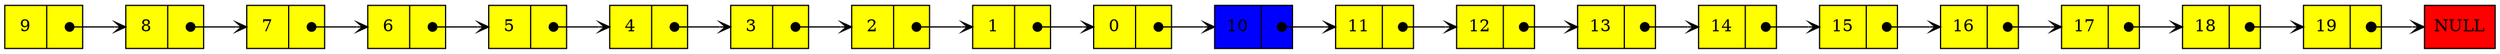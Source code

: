 digraph foo {
rankdir=LR;
node [shape=record, style=filled, fillcolor=yellow];
a0 [label="{ <data> 9 | <ref>  }", width=0.9];
a1 [label="{ <data> 8 | <ref>  }", width=0.9];
a2 [label="{ <data> 7 | <ref>  }", width=0.9];
a3 [label="{ <data> 6 | <ref>  }", width=0.9];
a4 [label="{ <data> 5 | <ref>  }", width=0.9];
a5 [label="{ <data> 4 | <ref>  }", width=0.9];
a6 [label="{ <data> 3 | <ref>  }", width=0.9];
a7 [label="{ <data> 2 | <ref>  }", width=0.9];
a8 [label="{ <data> 1 | <ref>  }", width=0.9];
a9 [label="{ <data> 0 | <ref>  }", width=0.9];
a10 [label="{ <data> 10 | <ref>  }", width=0.9, fillcolor=blue];
a11 [label="{ <data> 11 | <ref>  }", width=0.9];
a12 [label="{ <data> 12 | <ref>  }", width=0.9];
a13 [label="{ <data> 13 | <ref>  }", width=0.9];
a14 [label="{ <data> 14 | <ref>  }", width=0.9];
a15 [label="{ <data> 15 | <ref>  }", width=0.9];
a16 [label="{ <data> 16 | <ref>  }", width=0.9];
a17 [label="{ <data> 17 | <ref>  }", width=0.9];
a18 [label="{ <data> 18 | <ref>  }", width=0.9];
a19 [label="{ <data> 19 | <ref>  }", width=0.9];
b [label="NULL", shape=box, fillcolor=red];
a0:ref:c -> a1:data [arrowhead=vee, arrowtail=dot, dir=both, tailclip=false, arrowsize=0.9];a1:ref:c -> a2:data [arrowhead=vee, arrowtail=dot, dir=both, tailclip=false, arrowsize=0.9];a2:ref:c -> a3:data [arrowhead=vee, arrowtail=dot, dir=both, tailclip=false, arrowsize=0.9];a3:ref:c -> a4:data [arrowhead=vee, arrowtail=dot, dir=both, tailclip=false, arrowsize=0.9];a4:ref:c -> a5:data [arrowhead=vee, arrowtail=dot, dir=both, tailclip=false, arrowsize=0.9];a5:ref:c -> a6:data [arrowhead=vee, arrowtail=dot, dir=both, tailclip=false, arrowsize=0.9];a6:ref:c -> a7:data [arrowhead=vee, arrowtail=dot, dir=both, tailclip=false, arrowsize=0.9];a7:ref:c -> a8:data [arrowhead=vee, arrowtail=dot, dir=both, tailclip=false, arrowsize=0.9];a8:ref:c -> a9:data [arrowhead=vee, arrowtail=dot, dir=both, tailclip=false, arrowsize=0.9];a9:ref:c -> a10:data [arrowhead=vee, arrowtail=dot, dir=both, tailclip=false, arrowsize=0.9];a10:ref:c -> a11:data [arrowhead=vee, arrowtail=dot, dir=both, tailclip=false, arrowsize=0.9];a11:ref:c -> a12:data [arrowhead=vee, arrowtail=dot, dir=both, tailclip=false, arrowsize=0.9];a12:ref:c -> a13:data [arrowhead=vee, arrowtail=dot, dir=both, tailclip=false, arrowsize=0.9];a13:ref:c -> a14:data [arrowhead=vee, arrowtail=dot, dir=both, tailclip=false, arrowsize=0.9];a14:ref:c -> a15:data [arrowhead=vee, arrowtail=dot, dir=both, tailclip=false, arrowsize=0.9];a15:ref:c -> a16:data [arrowhead=vee, arrowtail=dot, dir=both, tailclip=false, arrowsize=0.9];a16:ref:c -> a17:data [arrowhead=vee, arrowtail=dot, dir=both, tailclip=false, arrowsize=0.9];a17:ref:c -> a18:data [arrowhead=vee, arrowtail=dot, dir=both, tailclip=false, arrowsize=0.9];a18:ref:c -> a19:data [arrowhead=vee, arrowtail=dot, dir=both, tailclip=false, arrowsize=0.9];a19:ref:c -> b      [arrowhead=vee, arrowtail=dot, dir=both, tailclip=false];}
